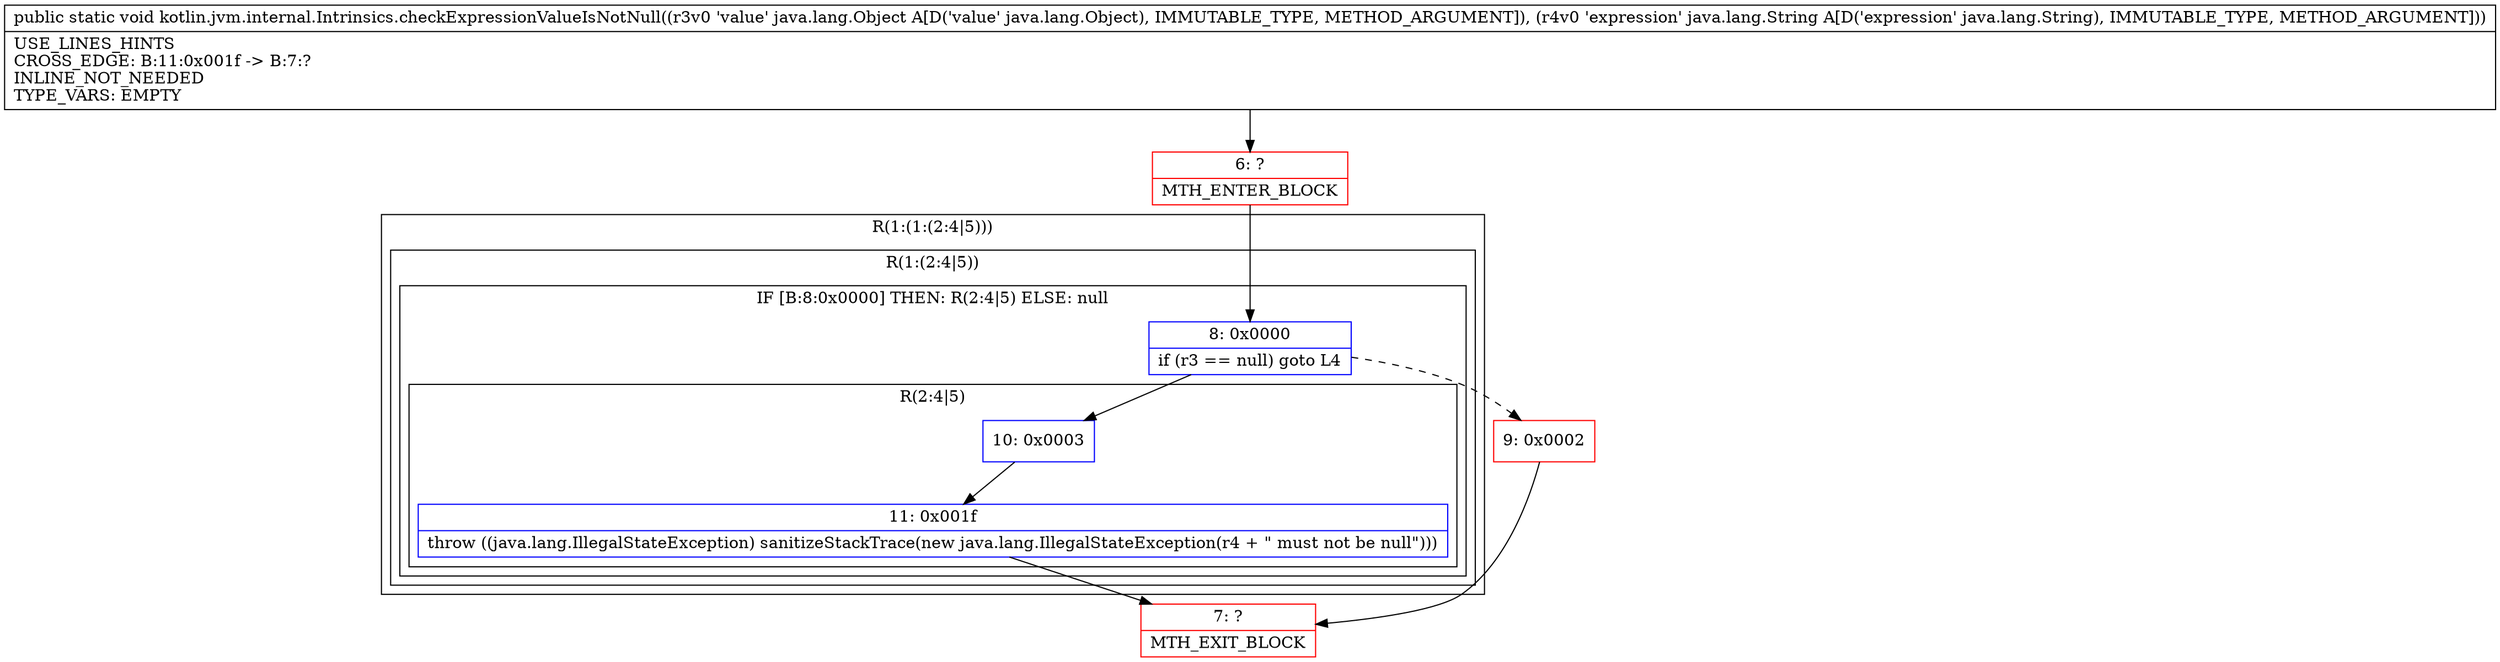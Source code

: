 digraph "CFG forkotlin.jvm.internal.Intrinsics.checkExpressionValueIsNotNull(Ljava\/lang\/Object;Ljava\/lang\/String;)V" {
subgraph cluster_Region_1892912087 {
label = "R(1:(1:(2:4|5)))";
node [shape=record,color=blue];
subgraph cluster_Region_646402442 {
label = "R(1:(2:4|5))";
node [shape=record,color=blue];
subgraph cluster_IfRegion_1493307335 {
label = "IF [B:8:0x0000] THEN: R(2:4|5) ELSE: null";
node [shape=record,color=blue];
Node_8 [shape=record,label="{8\:\ 0x0000|if (r3 == null) goto L4\l}"];
subgraph cluster_Region_1651309566 {
label = "R(2:4|5)";
node [shape=record,color=blue];
Node_10 [shape=record,label="{10\:\ 0x0003}"];
Node_11 [shape=record,label="{11\:\ 0x001f|throw ((java.lang.IllegalStateException) sanitizeStackTrace(new java.lang.IllegalStateException(r4 + \" must not be null\")))\l}"];
}
}
}
}
Node_6 [shape=record,color=red,label="{6\:\ ?|MTH_ENTER_BLOCK\l}"];
Node_9 [shape=record,color=red,label="{9\:\ 0x0002}"];
Node_7 [shape=record,color=red,label="{7\:\ ?|MTH_EXIT_BLOCK\l}"];
MethodNode[shape=record,label="{public static void kotlin.jvm.internal.Intrinsics.checkExpressionValueIsNotNull((r3v0 'value' java.lang.Object A[D('value' java.lang.Object), IMMUTABLE_TYPE, METHOD_ARGUMENT]), (r4v0 'expression' java.lang.String A[D('expression' java.lang.String), IMMUTABLE_TYPE, METHOD_ARGUMENT]))  | USE_LINES_HINTS\lCROSS_EDGE: B:11:0x001f \-\> B:7:?\lINLINE_NOT_NEEDED\lTYPE_VARS: EMPTY\l}"];
MethodNode -> Node_6;Node_8 -> Node_9[style=dashed];
Node_8 -> Node_10;
Node_10 -> Node_11;
Node_11 -> Node_7;
Node_6 -> Node_8;
Node_9 -> Node_7;
}

